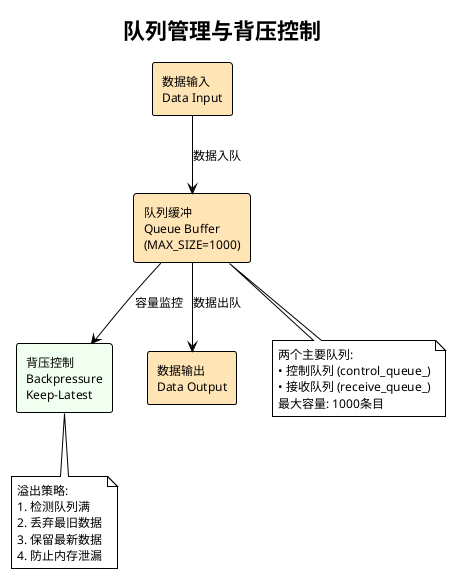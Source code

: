 @startuml Queue_Management
!theme plain
title 队列管理与背压控制

skinparam backgroundColor #FFFFFF
skinparam defaultFontSize 12
skinparam direction left to right

rectangle "数据输入\nData Input" as Input #FFE4B5
rectangle "队列缓冲\nQueue Buffer\n(MAX_SIZE=1000)" as Queue #FFE4B5
rectangle "背压控制\nBackpressure\nKeep-Latest" as Backpressure #F0FFF0
rectangle "数据输出\nData Output" as Output #FFE4B5

Input --> Queue : 数据入队
Queue --> Backpressure : 容量监控
Queue --> Output : 数据出队

note bottom of Queue
两个主要队列:
• 控制队列 (control_queue_)
• 接收队列 (receive_queue_)
最大容量: 1000条目
end note

note bottom of Backpressure
溢出策略:
1. 检测队列满
2. 丢弃最旧数据
3. 保留最新数据
4. 防止内存泄漏
end note

@enduml